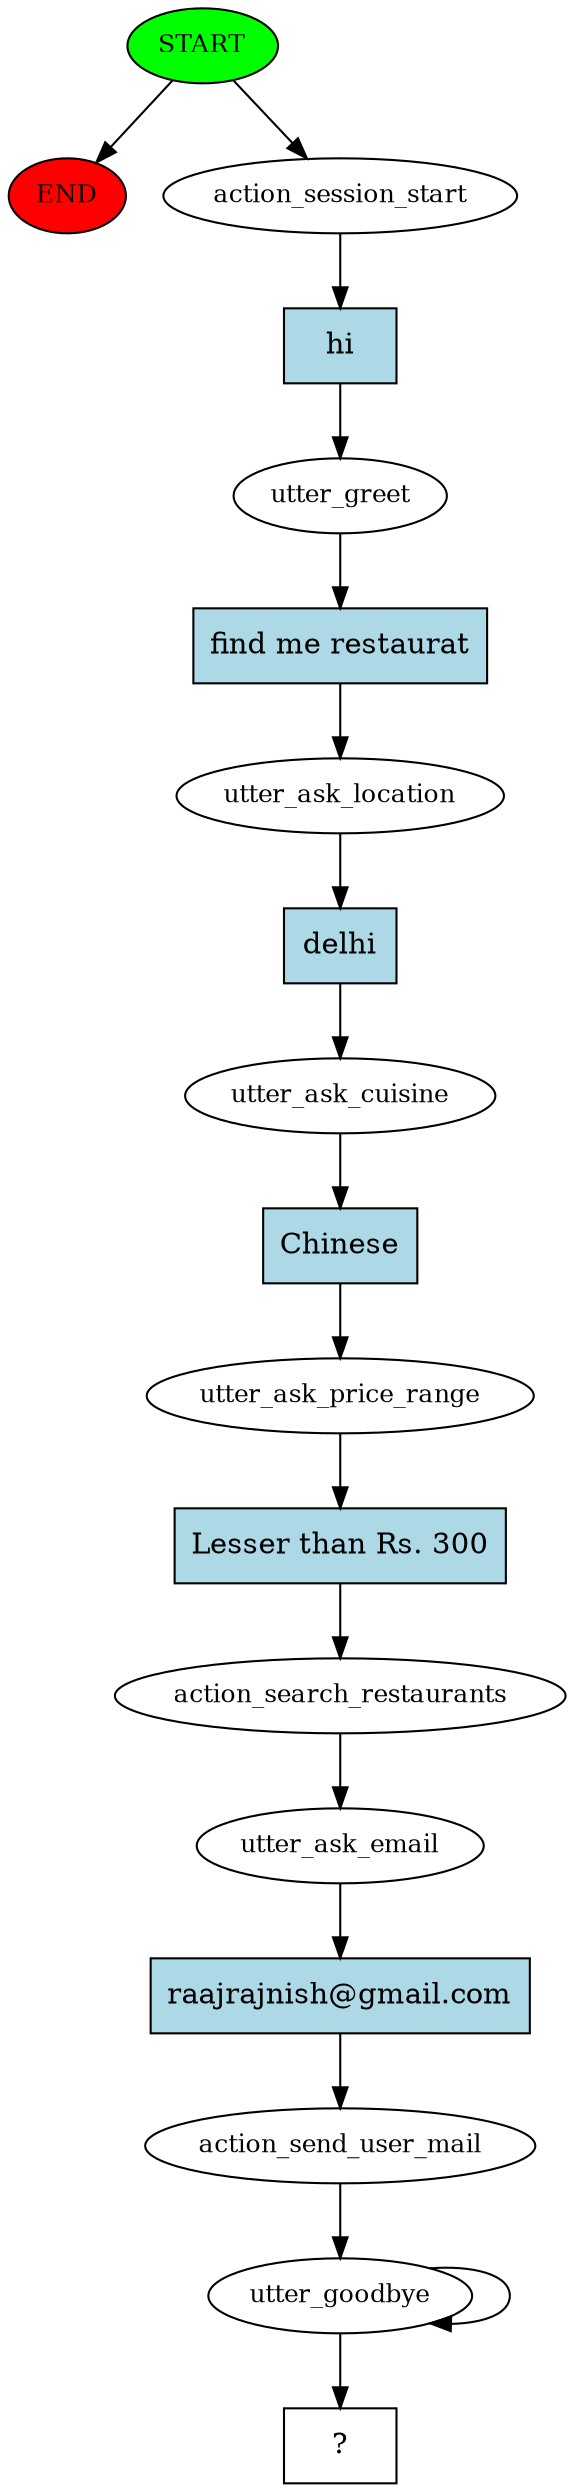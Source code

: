 digraph  {
0 [class="start active", fillcolor=green, fontsize=12, label=START, style=filled];
"-1" [class=end, fillcolor=red, fontsize=12, label=END, style=filled];
1 [class=active, fontsize=12, label=action_session_start];
2 [class=active, fontsize=12, label=utter_greet];
3 [class=active, fontsize=12, label=utter_ask_location];
4 [class=active, fontsize=12, label=utter_ask_cuisine];
5 [class=active, fontsize=12, label=utter_ask_price_range];
6 [class=active, fontsize=12, label=action_search_restaurants];
7 [class=active, fontsize=12, label=utter_ask_email];
8 [class=active, fontsize=12, label=action_send_user_mail];
9 [class=active, fontsize=12, label=utter_goodbye];
11 [class="intent dashed active", label="  ?  ", shape=rect];
12 [class="intent active", fillcolor=lightblue, label=hi, shape=rect, style=filled];
13 [class="intent active", fillcolor=lightblue, label="find me restaurat", shape=rect, style=filled];
14 [class="intent active", fillcolor=lightblue, label=delhi, shape=rect, style=filled];
15 [class="intent active", fillcolor=lightblue, label=Chinese, shape=rect, style=filled];
16 [class="intent active", fillcolor=lightblue, label="Lesser than Rs. 300", shape=rect, style=filled];
17 [class="intent active", fillcolor=lightblue, label="raajrajnish@gmail.com", shape=rect, style=filled];
0 -> "-1"  [class="", key=NONE, label=""];
0 -> 1  [class=active, key=NONE, label=""];
1 -> 12  [class=active, key=0];
2 -> 13  [class=active, key=0];
3 -> 14  [class=active, key=0];
4 -> 15  [class=active, key=0];
5 -> 16  [class=active, key=0];
6 -> 7  [class=active, key=NONE, label=""];
7 -> 17  [class=active, key=0];
8 -> 9  [class=active, key=NONE, label=""];
9 -> 11  [class=active, key=NONE, label=""];
9 -> 9  [class=active, key=NONE, label=""];
12 -> 2  [class=active, key=0];
13 -> 3  [class=active, key=0];
14 -> 4  [class=active, key=0];
15 -> 5  [class=active, key=0];
16 -> 6  [class=active, key=0];
17 -> 8  [class=active, key=0];
}
